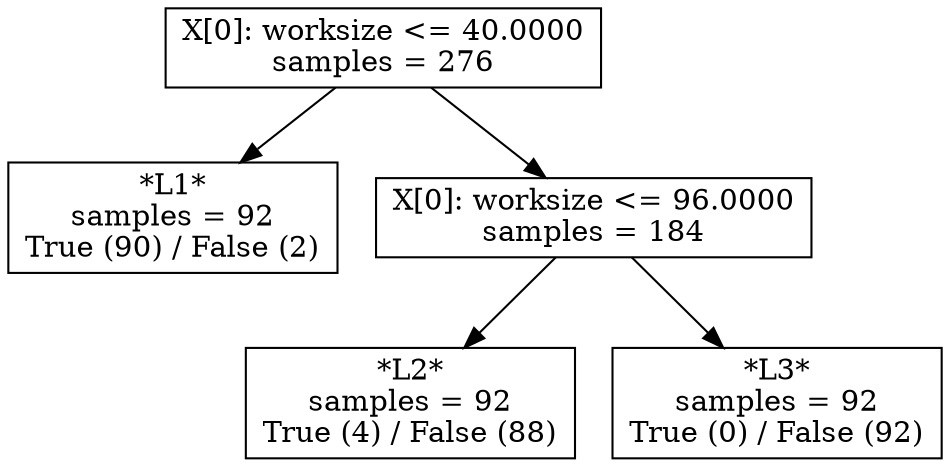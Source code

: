 digraph Tree {
0 [label="X[0]: worksize <= 40.0000\nsamples = 276", shape="box"] ;
1 [label="*L1*\nsamples = 92\nTrue (90) / False (2)", shape="box"] ;
0 -> 1 ;
2 [label="X[0]: worksize <= 96.0000\nsamples = 184", shape="box"] ;
0 -> 2 ;
3 [label="*L2*\nsamples = 92\nTrue (4) / False (88)", shape="box"] ;
2 -> 3 ;
4 [label="*L3*\nsamples = 92\nTrue (0) / False (92)", shape="box"] ;
2 -> 4 ;
}
